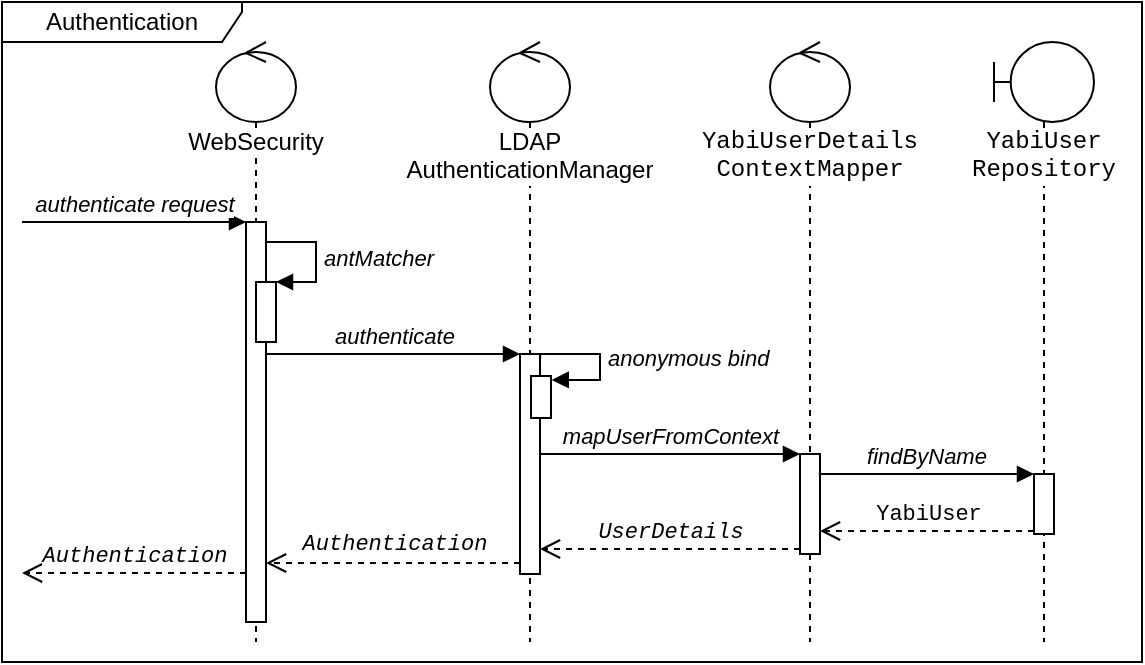 <mxfile version="10.6.8" type="device"><diagram id="aLLGsEyb1jtenu029Ay7" name="Page-1"><mxGraphModel dx="700" dy="420" grid="1" gridSize="10" guides="1" tooltips="1" connect="1" arrows="1" fold="1" page="1" pageScale="1" pageWidth="850" pageHeight="1100" math="0" shadow="0"><root><mxCell id="0"/><mxCell id="1" parent="0"/><mxCell id="sD2zxaRimZxsWgCoqKaD-82" value="&lt;div&gt;Authentication&lt;/div&gt;" style="shape=umlFrame;whiteSpace=wrap;html=1;width=120;height=20;swimlaneFillColor=#ffffff;" parent="1" vertex="1"><mxGeometry x="10" width="570" height="330" as="geometry"/></mxCell><mxCell id="sD2zxaRimZxsWgCoqKaD-5" value="WebSecurity" style="shape=umlLifeline;participant=umlControl;perimeter=lifelinePerimeter;whiteSpace=wrap;html=1;container=1;collapsible=0;recursiveResize=0;verticalAlign=top;spacingTop=36;labelBackgroundColor=#ffffff;outlineConnect=0;" parent="1" vertex="1"><mxGeometry x="117" y="20" width="40" height="300" as="geometry"/></mxCell><mxCell id="sD2zxaRimZxsWgCoqKaD-9" value="" style="html=1;points=[];perimeter=orthogonalPerimeter;" parent="sD2zxaRimZxsWgCoqKaD-5" vertex="1"><mxGeometry x="15" y="90" width="10" height="200" as="geometry"/></mxCell><mxCell id="sD2zxaRimZxsWgCoqKaD-15" value="" style="html=1;points=[];perimeter=orthogonalPerimeter;" parent="sD2zxaRimZxsWgCoqKaD-5" vertex="1"><mxGeometry x="20" y="120" width="10" height="30" as="geometry"/></mxCell><mxCell id="sD2zxaRimZxsWgCoqKaD-16" value="&lt;div&gt;antMatcher&lt;/div&gt;" style="edgeStyle=orthogonalEdgeStyle;html=1;align=left;spacingLeft=2;endArrow=block;rounded=0;entryX=1;entryY=0;fontStyle=2" parent="sD2zxaRimZxsWgCoqKaD-5" target="sD2zxaRimZxsWgCoqKaD-15" edge="1"><mxGeometry relative="1" as="geometry"><mxPoint x="25" y="100" as="sourcePoint"/><Array as="points"><mxPoint x="50" y="100"/></Array></mxGeometry></mxCell><mxCell id="sD2zxaRimZxsWgCoqKaD-23" value="&lt;div&gt;YabiUserDetails&lt;/div&gt;&lt;div&gt;ContextMapper&lt;/div&gt;" style="shape=umlLifeline;participant=umlControl;perimeter=lifelinePerimeter;whiteSpace=wrap;html=1;container=1;collapsible=0;recursiveResize=0;verticalAlign=top;spacingTop=36;labelBackgroundColor=#ffffff;outlineConnect=0;fontFamily=Courier New;" parent="1" vertex="1"><mxGeometry x="394" y="20" width="40" height="300" as="geometry"/></mxCell><mxCell id="sD2zxaRimZxsWgCoqKaD-38" value="" style="html=1;points=[];perimeter=orthogonalPerimeter;" parent="sD2zxaRimZxsWgCoqKaD-23" vertex="1"><mxGeometry x="15" y="206" width="10" height="50" as="geometry"/></mxCell><mxCell id="sD2zxaRimZxsWgCoqKaD-25" value="&lt;div&gt;LDAP&lt;/div&gt;&lt;div&gt;AuthenticationManager&lt;br&gt;&lt;/div&gt;" style="shape=umlLifeline;participant=umlControl;perimeter=lifelinePerimeter;whiteSpace=wrap;html=1;container=1;collapsible=0;recursiveResize=0;verticalAlign=top;spacingTop=36;labelBackgroundColor=#ffffff;outlineConnect=0;" parent="1" vertex="1"><mxGeometry x="254" y="20" width="40" height="300" as="geometry"/></mxCell><mxCell id="sD2zxaRimZxsWgCoqKaD-29" value="" style="html=1;points=[];perimeter=orthogonalPerimeter;" parent="sD2zxaRimZxsWgCoqKaD-25" vertex="1"><mxGeometry x="15" y="156" width="10" height="110" as="geometry"/></mxCell><mxCell id="sD2zxaRimZxsWgCoqKaD-32" value="" style="html=1;points=[];perimeter=orthogonalPerimeter;" parent="sD2zxaRimZxsWgCoqKaD-25" vertex="1"><mxGeometry x="20.5" y="167" width="10" height="21" as="geometry"/></mxCell><mxCell id="sD2zxaRimZxsWgCoqKaD-33" value="&lt;i&gt;anonymous bind&lt;/i&gt;" style="edgeStyle=orthogonalEdgeStyle;html=1;align=left;spacingLeft=2;endArrow=block;rounded=0;entryX=1.037;entryY=0.094;entryDx=0;entryDy=0;entryPerimeter=0;exitX=0.999;exitY=0.015;exitDx=0;exitDy=0;exitPerimeter=0;" parent="sD2zxaRimZxsWgCoqKaD-25" target="sD2zxaRimZxsWgCoqKaD-32" edge="1"><mxGeometry relative="1" as="geometry"><mxPoint x="25.065" y="158.419" as="sourcePoint"/><Array as="points"><mxPoint x="25" y="156"/><mxPoint x="55" y="156"/><mxPoint x="55" y="169"/></Array><mxPoint x="32" y="169" as="targetPoint"/></mxGeometry></mxCell><mxCell id="sD2zxaRimZxsWgCoqKaD-57" value="&lt;div&gt;&lt;span&gt;YabiUser&lt;/span&gt;&lt;/div&gt;&lt;div&gt;&lt;span&gt;Repository&lt;br&gt;&lt;/span&gt;&lt;/div&gt;" style="shape=umlLifeline;participant=umlBoundary;perimeter=lifelinePerimeter;whiteSpace=wrap;html=1;container=1;collapsible=0;recursiveResize=0;verticalAlign=top;spacingTop=36;labelBackgroundColor=#ffffff;outlineConnect=0;fontFamily=Courier New;fontStyle=0" parent="1" vertex="1"><mxGeometry x="506" y="20" width="50" height="300" as="geometry"/></mxCell><mxCell id="sD2zxaRimZxsWgCoqKaD-67" value="" style="html=1;points=[];perimeter=orthogonalPerimeter;" parent="sD2zxaRimZxsWgCoqKaD-57" vertex="1"><mxGeometry x="20" y="216" width="10" height="30" as="geometry"/></mxCell><mxCell id="sD2zxaRimZxsWgCoqKaD-69" value="&lt;font face=&quot;Courier New&quot;&gt;&lt;span&gt;YabiUser&lt;/span&gt;&lt;/font&gt;" style="html=1;verticalAlign=bottom;endArrow=open;dashed=1;endSize=8;exitX=0;exitY=0.95;fontStyle=0" parent="1" source="sD2zxaRimZxsWgCoqKaD-67" target="sD2zxaRimZxsWgCoqKaD-38" edge="1"><mxGeometry relative="1" as="geometry"><mxPoint x="430" y="282" as="targetPoint"/></mxGeometry></mxCell><mxCell id="sD2zxaRimZxsWgCoqKaD-68" value="&lt;i&gt;findByName&lt;/i&gt;" style="html=1;verticalAlign=bottom;endArrow=block;exitX=0.933;exitY=0;exitDx=0;exitDy=0;exitPerimeter=0;" parent="1" target="sD2zxaRimZxsWgCoqKaD-67" edge="1"><mxGeometry relative="1" as="geometry"><mxPoint x="418.4" y="236" as="sourcePoint"/><mxPoint x="526" y="246" as="targetPoint"/></mxGeometry></mxCell><mxCell id="sD2zxaRimZxsWgCoqKaD-40" value="&lt;font face=&quot;Courier New&quot;&gt;&lt;i&gt;UserDetails&lt;/i&gt;&lt;/font&gt;" style="html=1;verticalAlign=bottom;endArrow=open;dashed=1;endSize=8;exitX=0;exitY=0.95;" parent="1" source="sD2zxaRimZxsWgCoqKaD-38" target="sD2zxaRimZxsWgCoqKaD-29" edge="1"><mxGeometry relative="1" as="geometry"><mxPoint x="269" y="264.095" as="targetPoint"/></mxGeometry></mxCell><mxCell id="sD2zxaRimZxsWgCoqKaD-39" value="&lt;i&gt;mapUserFromContext&lt;/i&gt;" style="html=1;verticalAlign=bottom;endArrow=block;entryX=0;entryY=0;" parent="1" target="sD2zxaRimZxsWgCoqKaD-38" edge="1" source="sD2zxaRimZxsWgCoqKaD-29"><mxGeometry relative="1" as="geometry"><mxPoint x="269" y="226" as="sourcePoint"/></mxGeometry></mxCell><mxCell id="sD2zxaRimZxsWgCoqKaD-31" value="&lt;i&gt;Authentication&lt;/i&gt;" style="html=1;verticalAlign=bottom;endArrow=open;dashed=1;endSize=8;exitX=0;exitY=0.95;fontFamily=Courier New;" parent="1" source="sD2zxaRimZxsWgCoqKaD-29" edge="1" target="sD2zxaRimZxsWgCoqKaD-9"><mxGeometry relative="1" as="geometry"><mxPoint x="165" y="280.167" as="targetPoint"/></mxGeometry></mxCell><mxCell id="sD2zxaRimZxsWgCoqKaD-30" value="authenticate" style="html=1;verticalAlign=bottom;endArrow=block;entryX=0;entryY=0;fontStyle=2" parent="1" target="sD2zxaRimZxsWgCoqKaD-29" edge="1" source="sD2zxaRimZxsWgCoqKaD-9"><mxGeometry relative="1" as="geometry"><mxPoint x="165" y="176" as="sourcePoint"/></mxGeometry></mxCell><mxCell id="sD2zxaRimZxsWgCoqKaD-80" value="&lt;div&gt;&lt;i&gt;Authentication&lt;/i&gt;&lt;/div&gt;" style="html=1;verticalAlign=bottom;endArrow=open;dashed=1;endSize=8;entryX=0;entryY=0.904;entryDx=0;entryDy=0;entryPerimeter=0;fontFamily=Courier New;" parent="1" edge="1" source="sD2zxaRimZxsWgCoqKaD-9"><mxGeometry relative="1" as="geometry"><mxPoint x="120" y="390" as="sourcePoint"/><mxPoint x="20" y="285.5" as="targetPoint"/></mxGeometry></mxCell><mxCell id="sD2zxaRimZxsWgCoqKaD-81" value="authenticate request" style="html=1;verticalAlign=bottom;endArrow=block;fontStyle=2" parent="1" edge="1" target="sD2zxaRimZxsWgCoqKaD-9"><mxGeometry width="80" relative="1" as="geometry"><mxPoint x="20" y="110" as="sourcePoint"/><mxPoint x="155" y="109.5" as="targetPoint"/></mxGeometry></mxCell></root></mxGraphModel></diagram></mxfile>